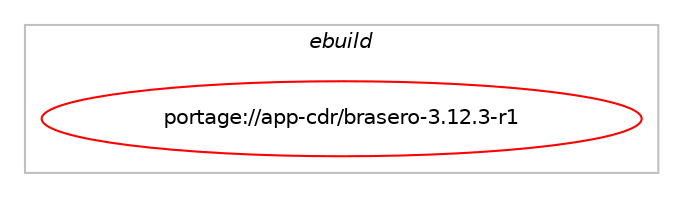 digraph prolog {

# *************
# Graph options
# *************

newrank=true;
concentrate=true;
compound=true;
graph [rankdir=LR,fontname=Helvetica,fontsize=10,ranksep=1.5];#, ranksep=2.5, nodesep=0.2];
edge  [arrowhead=vee];
node  [fontname=Helvetica,fontsize=10];

# **********
# The ebuild
# **********

subgraph cluster_leftcol {
color=gray;
label=<<i>ebuild</i>>;
id [label="portage://app-cdr/brasero-3.12.3-r1", color=red, width=4, href="../app-cdr/brasero-3.12.3-r1.svg"];
}

# ****************
# The dependencies
# ****************

subgraph cluster_midcol {
color=gray;
label=<<i>dependencies</i>>;
subgraph cluster_compile {
fillcolor="#eeeeee";
style=filled;
label=<<i>compile</i>>;
# *** BEGIN UNKNOWN DEPENDENCY TYPE (TODO) ***
# id -> equal(use_conditional_group(positive,introspection,portage://app-cdr/brasero-3.12.3-r1,[package_dependency(portage://app-cdr/brasero-3.12.3-r1,install,no,dev-libs,gobject-introspection,greaterequal,[1.30,,,1.30],any_same_slot,[])]))
# *** END UNKNOWN DEPENDENCY TYPE (TODO) ***

# *** BEGIN UNKNOWN DEPENDENCY TYPE (TODO) ***
# id -> equal(use_conditional_group(positive,libburn,portage://app-cdr/brasero-3.12.3-r1,[package_dependency(portage://app-cdr/brasero-3.12.3-r1,install,no,dev-libs,libburn,greaterequal,[0.4,,,0.4],any_same_slot,[]),package_dependency(portage://app-cdr/brasero-3.12.3-r1,install,no,dev-libs,libisofs,greaterequal,[0.6.4,,,0.6.4],any_same_slot,[])]))
# *** END UNKNOWN DEPENDENCY TYPE (TODO) ***

# *** BEGIN UNKNOWN DEPENDENCY TYPE (TODO) ***
# id -> equal(use_conditional_group(positive,nautilus,portage://app-cdr/brasero-3.12.3-r1,[package_dependency(portage://app-cdr/brasero-3.12.3-r1,install,no,gnome-base,nautilus,greaterequal,[2.91.90,,,2.91.90],[],[])]))
# *** END UNKNOWN DEPENDENCY TYPE (TODO) ***

# *** BEGIN UNKNOWN DEPENDENCY TYPE (TODO) ***
# id -> equal(use_conditional_group(positive,playlist,portage://app-cdr/brasero-3.12.3-r1,[package_dependency(portage://app-cdr/brasero-3.12.3-r1,install,no,dev-libs,totem-pl-parser,greaterequal,[2.29.1,,,2.29.1],any_same_slot,[])]))
# *** END UNKNOWN DEPENDENCY TYPE (TODO) ***

# *** BEGIN UNKNOWN DEPENDENCY TYPE (TODO) ***
# id -> equal(use_conditional_group(positive,tracker,portage://app-cdr/brasero-3.12.3-r1,[package_dependency(portage://app-cdr/brasero-3.12.3-r1,install,no,app-misc,tracker,none,[,,],[slot(3),equal],[])]))
# *** END UNKNOWN DEPENDENCY TYPE (TODO) ***

# *** BEGIN UNKNOWN DEPENDENCY TYPE (TODO) ***
# id -> equal(package_dependency(portage://app-cdr/brasero-3.12.3-r1,install,no,dev-libs,glib,greaterequal,[2.29.14,,,2.29.14],[slot(2)],[]))
# *** END UNKNOWN DEPENDENCY TYPE (TODO) ***

# *** BEGIN UNKNOWN DEPENDENCY TYPE (TODO) ***
# id -> equal(package_dependency(portage://app-cdr/brasero-3.12.3-r1,install,no,dev-libs,libxml2,greaterequal,[2.6,,,2.6],[slot(2)],[]))
# *** END UNKNOWN DEPENDENCY TYPE (TODO) ***

# *** BEGIN UNKNOWN DEPENDENCY TYPE (TODO) ***
# id -> equal(package_dependency(portage://app-cdr/brasero-3.12.3-r1,install,no,dev-util,desktop-file-utils,none,[,,],[],[]))
# *** END UNKNOWN DEPENDENCY TYPE (TODO) ***

# *** BEGIN UNKNOWN DEPENDENCY TYPE (TODO) ***
# id -> equal(package_dependency(portage://app-cdr/brasero-3.12.3-r1,install,no,media-libs,gst-plugins-base,none,[,,],[slot(1.0)],[]))
# *** END UNKNOWN DEPENDENCY TYPE (TODO) ***

# *** BEGIN UNKNOWN DEPENDENCY TYPE (TODO) ***
# id -> equal(package_dependency(portage://app-cdr/brasero-3.12.3-r1,install,no,media-libs,gstreamer,none,[,,],[slot(1.0)],[]))
# *** END UNKNOWN DEPENDENCY TYPE (TODO) ***

# *** BEGIN UNKNOWN DEPENDENCY TYPE (TODO) ***
# id -> equal(package_dependency(portage://app-cdr/brasero-3.12.3-r1,install,no,media-libs,libcanberra,none,[,,],[],[use(enable(gtk3),none)]))
# *** END UNKNOWN DEPENDENCY TYPE (TODO) ***

# *** BEGIN UNKNOWN DEPENDENCY TYPE (TODO) ***
# id -> equal(package_dependency(portage://app-cdr/brasero-3.12.3-r1,install,no,x11-libs,gtk+,greaterequal,[3,,,3],[slot(3)],[use(optenable(introspection),none)]))
# *** END UNKNOWN DEPENDENCY TYPE (TODO) ***

# *** BEGIN UNKNOWN DEPENDENCY TYPE (TODO) ***
# id -> equal(package_dependency(portage://app-cdr/brasero-3.12.3-r1,install,no,x11-libs,libICE,none,[,,],[],[]))
# *** END UNKNOWN DEPENDENCY TYPE (TODO) ***

# *** BEGIN UNKNOWN DEPENDENCY TYPE (TODO) ***
# id -> equal(package_dependency(portage://app-cdr/brasero-3.12.3-r1,install,no,x11-libs,libSM,none,[,,],[],[]))
# *** END UNKNOWN DEPENDENCY TYPE (TODO) ***

# *** BEGIN UNKNOWN DEPENDENCY TYPE (TODO) ***
# id -> equal(package_dependency(portage://app-cdr/brasero-3.12.3-r1,install,no,x11-libs,libnotify,greaterequal,[0.6.1,,,0.6.1],any_same_slot,[]))
# *** END UNKNOWN DEPENDENCY TYPE (TODO) ***

# *** BEGIN UNKNOWN DEPENDENCY TYPE (TODO) ***
# id -> equal(package_dependency(portage://app-cdr/brasero-3.12.3-r1,install,no,x11-misc,shared-mime-info,none,[,,],[],[]))
# *** END UNKNOWN DEPENDENCY TYPE (TODO) ***

}
subgraph cluster_compileandrun {
fillcolor="#eeeeee";
style=filled;
label=<<i>compile and run</i>>;
}
subgraph cluster_run {
fillcolor="#eeeeee";
style=filled;
label=<<i>run</i>>;
# *** BEGIN UNKNOWN DEPENDENCY TYPE (TODO) ***
# id -> equal(use_conditional_group(negative,libburn,portage://app-cdr/brasero-3.12.3-r1,[package_dependency(portage://app-cdr/brasero-3.12.3-r1,run,no,app-cdr,cdrdao,none,[,,],[],[]),package_dependency(portage://app-cdr/brasero-3.12.3-r1,run,no,app-cdr,cdrtools,none,[,,],[],[]),package_dependency(portage://app-cdr/brasero-3.12.3-r1,run,no,app-cdr,dvd+rw-tools,none,[,,],[],[])]))
# *** END UNKNOWN DEPENDENCY TYPE (TODO) ***

# *** BEGIN UNKNOWN DEPENDENCY TYPE (TODO) ***
# id -> equal(use_conditional_group(positive,css,portage://app-cdr/brasero-3.12.3-r1,[package_dependency(portage://app-cdr/brasero-3.12.3-r1,run,no,media-libs,libdvdcss,none,[,,],[slot(1.2)],[])]))
# *** END UNKNOWN DEPENDENCY TYPE (TODO) ***

# *** BEGIN UNKNOWN DEPENDENCY TYPE (TODO) ***
# id -> equal(use_conditional_group(positive,introspection,portage://app-cdr/brasero-3.12.3-r1,[package_dependency(portage://app-cdr/brasero-3.12.3-r1,run,no,dev-libs,gobject-introspection,greaterequal,[1.30,,,1.30],any_same_slot,[])]))
# *** END UNKNOWN DEPENDENCY TYPE (TODO) ***

# *** BEGIN UNKNOWN DEPENDENCY TYPE (TODO) ***
# id -> equal(use_conditional_group(positive,libburn,portage://app-cdr/brasero-3.12.3-r1,[package_dependency(portage://app-cdr/brasero-3.12.3-r1,run,no,dev-libs,libburn,greaterequal,[0.4,,,0.4],any_same_slot,[]),package_dependency(portage://app-cdr/brasero-3.12.3-r1,run,no,dev-libs,libisofs,greaterequal,[0.6.4,,,0.6.4],any_same_slot,[])]))
# *** END UNKNOWN DEPENDENCY TYPE (TODO) ***

# *** BEGIN UNKNOWN DEPENDENCY TYPE (TODO) ***
# id -> equal(use_conditional_group(positive,nautilus,portage://app-cdr/brasero-3.12.3-r1,[package_dependency(portage://app-cdr/brasero-3.12.3-r1,run,no,gnome-base,nautilus,greaterequal,[2.91.90,,,2.91.90],[],[])]))
# *** END UNKNOWN DEPENDENCY TYPE (TODO) ***

# *** BEGIN UNKNOWN DEPENDENCY TYPE (TODO) ***
# id -> equal(use_conditional_group(positive,playlist,portage://app-cdr/brasero-3.12.3-r1,[package_dependency(portage://app-cdr/brasero-3.12.3-r1,run,no,dev-libs,totem-pl-parser,greaterequal,[2.29.1,,,2.29.1],any_same_slot,[])]))
# *** END UNKNOWN DEPENDENCY TYPE (TODO) ***

# *** BEGIN UNKNOWN DEPENDENCY TYPE (TODO) ***
# id -> equal(use_conditional_group(positive,tracker,portage://app-cdr/brasero-3.12.3-r1,[package_dependency(portage://app-cdr/brasero-3.12.3-r1,run,no,app-misc,tracker,none,[,,],[slot(3),equal],[])]))
# *** END UNKNOWN DEPENDENCY TYPE (TODO) ***

# *** BEGIN UNKNOWN DEPENDENCY TYPE (TODO) ***
# id -> equal(package_dependency(portage://app-cdr/brasero-3.12.3-r1,run,no,dev-libs,glib,greaterequal,[2.29.14,,,2.29.14],[slot(2)],[]))
# *** END UNKNOWN DEPENDENCY TYPE (TODO) ***

# *** BEGIN UNKNOWN DEPENDENCY TYPE (TODO) ***
# id -> equal(package_dependency(portage://app-cdr/brasero-3.12.3-r1,run,no,dev-libs,libxml2,greaterequal,[2.6,,,2.6],[slot(2)],[]))
# *** END UNKNOWN DEPENDENCY TYPE (TODO) ***

# *** BEGIN UNKNOWN DEPENDENCY TYPE (TODO) ***
# id -> equal(package_dependency(portage://app-cdr/brasero-3.12.3-r1,run,no,media-libs,gst-plugins-base,none,[,,],[slot(1.0)],[]))
# *** END UNKNOWN DEPENDENCY TYPE (TODO) ***

# *** BEGIN UNKNOWN DEPENDENCY TYPE (TODO) ***
# id -> equal(package_dependency(portage://app-cdr/brasero-3.12.3-r1,run,no,media-libs,gst-plugins-good,none,[,,],[slot(1.0)],[]))
# *** END UNKNOWN DEPENDENCY TYPE (TODO) ***

# *** BEGIN UNKNOWN DEPENDENCY TYPE (TODO) ***
# id -> equal(package_dependency(portage://app-cdr/brasero-3.12.3-r1,run,no,media-libs,gstreamer,none,[,,],[slot(1.0)],[]))
# *** END UNKNOWN DEPENDENCY TYPE (TODO) ***

# *** BEGIN UNKNOWN DEPENDENCY TYPE (TODO) ***
# id -> equal(package_dependency(portage://app-cdr/brasero-3.12.3-r1,run,no,media-libs,libcanberra,none,[,,],[],[use(enable(gtk3),none)]))
# *** END UNKNOWN DEPENDENCY TYPE (TODO) ***

# *** BEGIN UNKNOWN DEPENDENCY TYPE (TODO) ***
# id -> equal(package_dependency(portage://app-cdr/brasero-3.12.3-r1,run,no,media-plugins,gst-plugins-meta,none,[,,],[slot(1.0)],[use(optenable(mp3),none)]))
# *** END UNKNOWN DEPENDENCY TYPE (TODO) ***

# *** BEGIN UNKNOWN DEPENDENCY TYPE (TODO) ***
# id -> equal(package_dependency(portage://app-cdr/brasero-3.12.3-r1,run,no,x11-libs,gtk+,greaterequal,[3,,,3],[slot(3)],[use(optenable(introspection),none)]))
# *** END UNKNOWN DEPENDENCY TYPE (TODO) ***

# *** BEGIN UNKNOWN DEPENDENCY TYPE (TODO) ***
# id -> equal(package_dependency(portage://app-cdr/brasero-3.12.3-r1,run,no,x11-libs,libICE,none,[,,],[],[]))
# *** END UNKNOWN DEPENDENCY TYPE (TODO) ***

# *** BEGIN UNKNOWN DEPENDENCY TYPE (TODO) ***
# id -> equal(package_dependency(portage://app-cdr/brasero-3.12.3-r1,run,no,x11-libs,libSM,none,[,,],[],[]))
# *** END UNKNOWN DEPENDENCY TYPE (TODO) ***

# *** BEGIN UNKNOWN DEPENDENCY TYPE (TODO) ***
# id -> equal(package_dependency(portage://app-cdr/brasero-3.12.3-r1,run,no,x11-libs,libnotify,greaterequal,[0.6.1,,,0.6.1],any_same_slot,[]))
# *** END UNKNOWN DEPENDENCY TYPE (TODO) ***

# *** BEGIN UNKNOWN DEPENDENCY TYPE (TODO) ***
# id -> equal(package_dependency(portage://app-cdr/brasero-3.12.3-r1,run,no,x11-themes,hicolor-icon-theme,none,[,,],[],[]))
# *** END UNKNOWN DEPENDENCY TYPE (TODO) ***

}
}

# **************
# The candidates
# **************

subgraph cluster_choices {
rank=same;
color=gray;
label=<<i>candidates</i>>;

}

}
